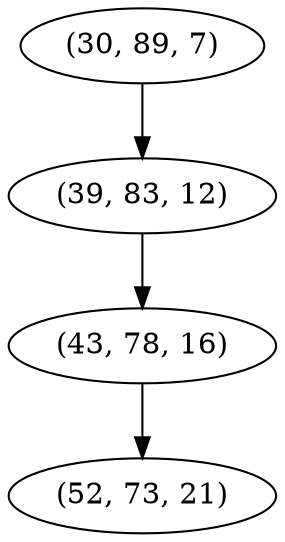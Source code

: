 digraph tree {
    "(30, 89, 7)";
    "(39, 83, 12)";
    "(43, 78, 16)";
    "(52, 73, 21)";
    "(30, 89, 7)" -> "(39, 83, 12)";
    "(39, 83, 12)" -> "(43, 78, 16)";
    "(43, 78, 16)" -> "(52, 73, 21)";
}
